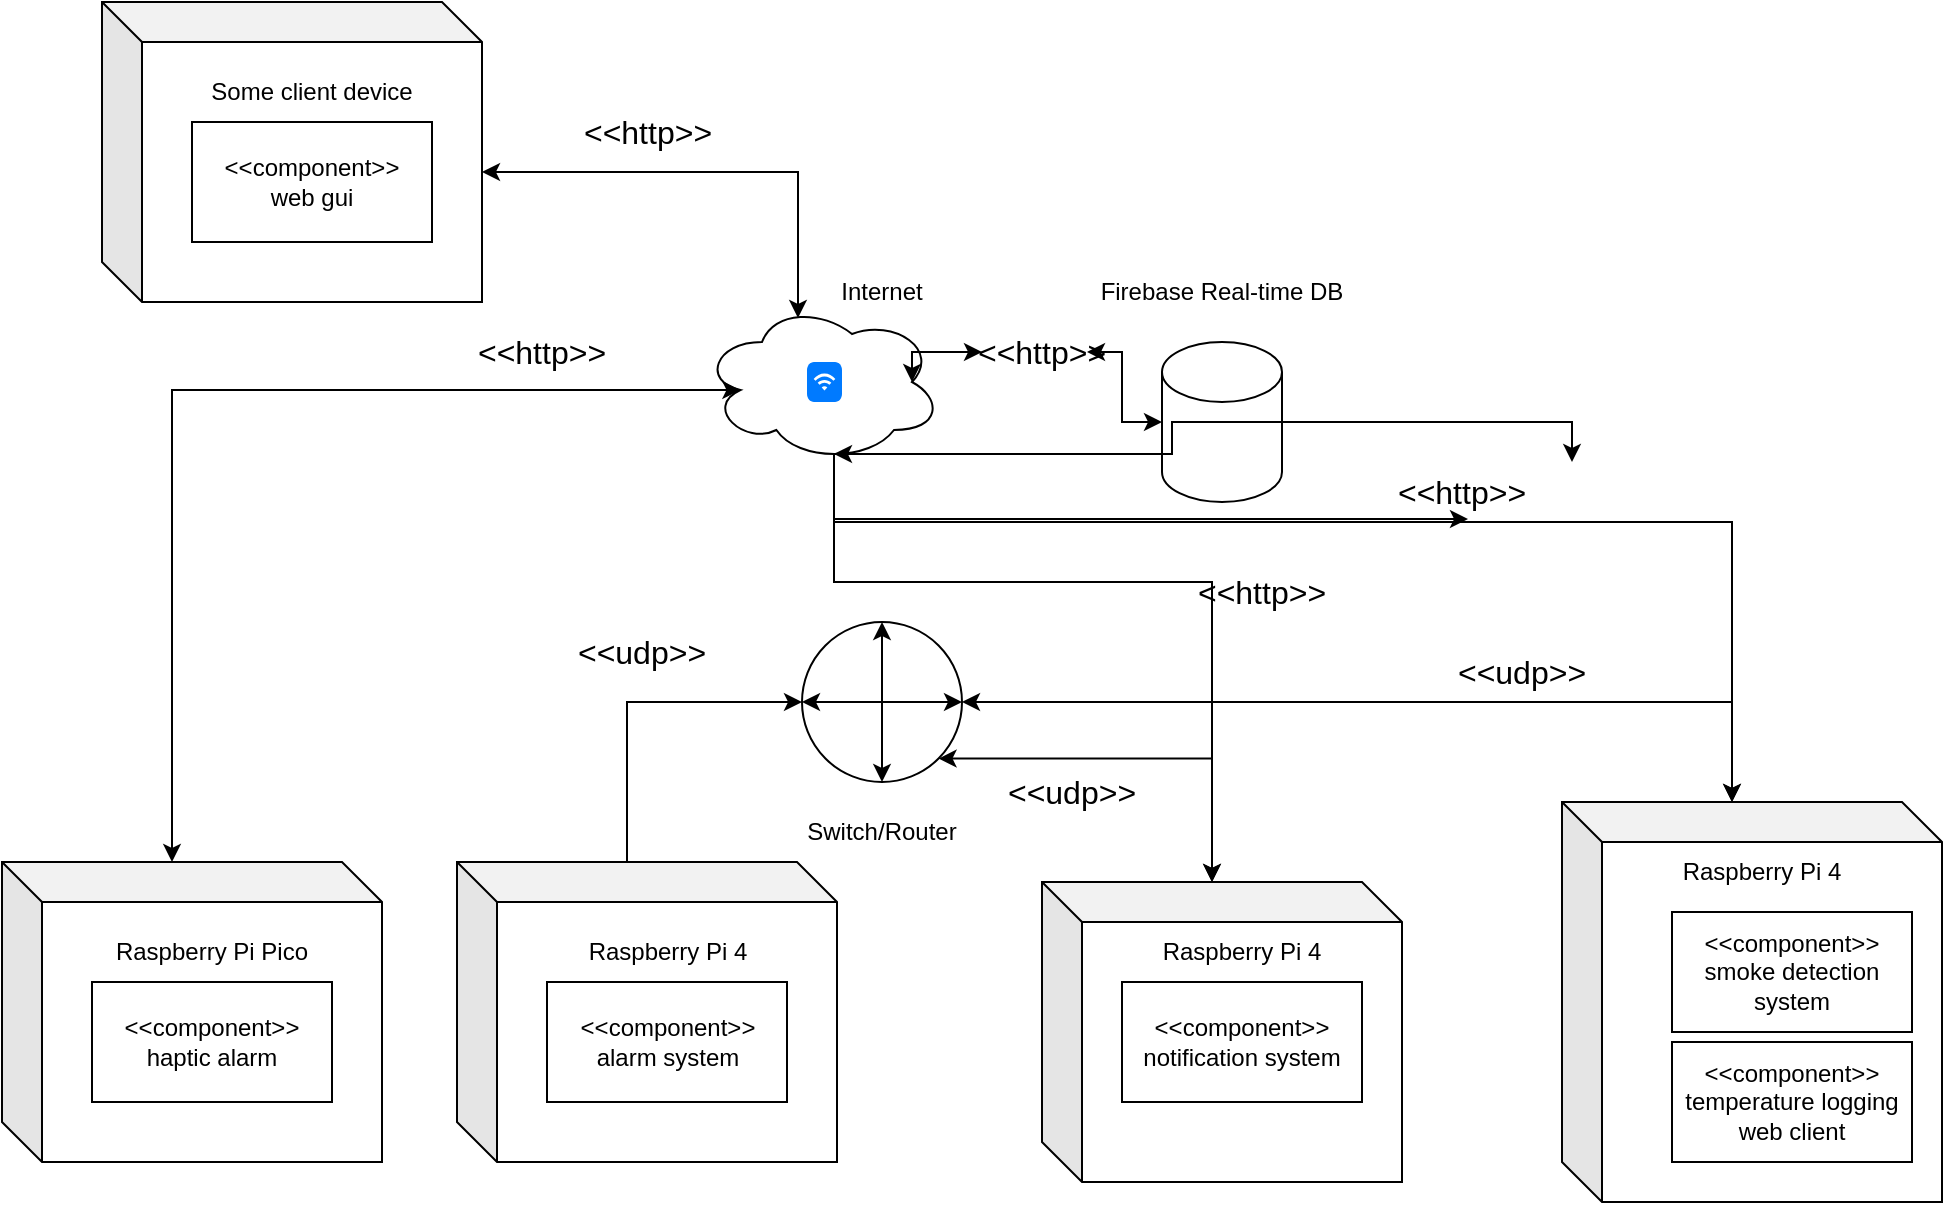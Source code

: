 <mxfile version="23.1.1" type="device">
  <diagram name="Page-1" id="8SBFVfklAt3B3amvHatq">
    <mxGraphModel dx="1156" dy="2387" grid="1" gridSize="10" guides="1" tooltips="1" connect="1" arrows="1" fold="1" page="1" pageScale="1" pageWidth="850" pageHeight="1100" math="0" shadow="0">
      <root>
        <mxCell id="0" />
        <mxCell id="1" parent="0" />
        <mxCell id="SnTm31GQBL8k4SEw-431-1" value="" style="shape=cube;whiteSpace=wrap;html=1;boundedLbl=1;backgroundOutline=1;darkOpacity=0.05;darkOpacity2=0.1;" parent="1" vertex="1">
          <mxGeometry x="60" y="310" width="190" height="150" as="geometry" />
        </mxCell>
        <mxCell id="SnTm31GQBL8k4SEw-431-2" value="" style="ellipse;whiteSpace=wrap;html=1;aspect=fixed;" parent="1" vertex="1">
          <mxGeometry x="460" y="190" width="80" height="80" as="geometry" />
        </mxCell>
        <mxCell id="SnTm31GQBL8k4SEw-431-3" value="" style="endArrow=classic;startArrow=classic;html=1;rounded=0;entryX=0.5;entryY=0;entryDx=0;entryDy=0;exitX=0.5;exitY=1;exitDx=0;exitDy=0;" parent="1" source="SnTm31GQBL8k4SEw-431-2" target="SnTm31GQBL8k4SEw-431-2" edge="1">
          <mxGeometry width="50" height="50" relative="1" as="geometry">
            <mxPoint x="630" y="380" as="sourcePoint" />
            <mxPoint x="680" y="330" as="targetPoint" />
            <Array as="points">
              <mxPoint x="500" y="230" />
            </Array>
          </mxGeometry>
        </mxCell>
        <mxCell id="SnTm31GQBL8k4SEw-431-4" value="" style="endArrow=classic;startArrow=classic;html=1;rounded=0;entryX=1;entryY=0.5;entryDx=0;entryDy=0;exitX=0;exitY=0.5;exitDx=0;exitDy=0;" parent="1" source="SnTm31GQBL8k4SEw-431-2" target="SnTm31GQBL8k4SEw-431-2" edge="1">
          <mxGeometry width="50" height="50" relative="1" as="geometry">
            <mxPoint x="510" y="280" as="sourcePoint" />
            <mxPoint x="510" y="200" as="targetPoint" />
            <Array as="points" />
          </mxGeometry>
        </mxCell>
        <mxCell id="SnTm31GQBL8k4SEw-431-5" value="Switch/Router" style="text;html=1;strokeColor=none;fillColor=none;align=center;verticalAlign=middle;whiteSpace=wrap;rounded=0;" parent="1" vertex="1">
          <mxGeometry x="440" y="280" width="120" height="30" as="geometry" />
        </mxCell>
        <mxCell id="SnTm31GQBL8k4SEw-431-6" value="" style="shape=cylinder3;whiteSpace=wrap;html=1;boundedLbl=1;backgroundOutline=1;size=15;" parent="1" vertex="1">
          <mxGeometry x="640" y="50" width="60" height="80" as="geometry" />
        </mxCell>
        <mxCell id="SnTm31GQBL8k4SEw-431-7" value="Firebase Real-time DB" style="text;html=1;strokeColor=none;fillColor=none;align=center;verticalAlign=middle;whiteSpace=wrap;rounded=0;" parent="1" vertex="1">
          <mxGeometry x="600" y="10" width="140" height="30" as="geometry" />
        </mxCell>
        <mxCell id="SnTm31GQBL8k4SEw-431-41" style="edgeStyle=orthogonalEdgeStyle;rounded=0;orthogonalLoop=1;jettySize=auto;html=1;exitX=0.55;exitY=0.95;exitDx=0;exitDy=0;exitPerimeter=0;entryX=0;entryY=0;entryDx=85;entryDy=0;entryPerimeter=0;" parent="1" source="SnTm31GQBL8k4SEw-431-8" target="SnTm31GQBL8k4SEw-431-36" edge="1">
          <mxGeometry relative="1" as="geometry">
            <mxPoint x="680" y="310" as="targetPoint" />
            <Array as="points">
              <mxPoint x="476" y="170" />
              <mxPoint x="665" y="170" />
            </Array>
          </mxGeometry>
        </mxCell>
        <mxCell id="SnTm31GQBL8k4SEw-431-8" value="" style="ellipse;shape=cloud;whiteSpace=wrap;html=1;" parent="1" vertex="1">
          <mxGeometry x="410" y="30" width="120" height="80" as="geometry" />
        </mxCell>
        <mxCell id="SnTm31GQBL8k4SEw-431-9" value="" style="html=1;strokeWidth=1;shadow=0;dashed=0;shape=mxgraph.ios7.misc.wifi;fillColor=#007AFF;strokeColor=none;buttonText=;strokeColor2=#222222;fontColor=#222222;fontSize=8;verticalLabelPosition=bottom;verticalAlign=top;align=center;sketch=0;" parent="1" vertex="1">
          <mxGeometry x="462.5" y="60" width="17.5" height="20" as="geometry" />
        </mxCell>
        <mxCell id="SnTm31GQBL8k4SEw-431-10" value="Internet" style="text;html=1;strokeColor=none;fillColor=none;align=center;verticalAlign=middle;whiteSpace=wrap;rounded=0;" parent="1" vertex="1">
          <mxGeometry x="470" y="10" width="60" height="30" as="geometry" />
        </mxCell>
        <mxCell id="SnTm31GQBL8k4SEw-431-11" value="Raspberry Pi Pico" style="text;html=1;strokeColor=none;fillColor=none;align=center;verticalAlign=middle;whiteSpace=wrap;rounded=0;" parent="1" vertex="1">
          <mxGeometry x="110" y="340" width="110" height="30" as="geometry" />
        </mxCell>
        <mxCell id="SnTm31GQBL8k4SEw-431-18" value="&lt;div&gt;&amp;lt;&amp;lt;component&amp;gt;&amp;gt;&lt;/div&gt;haptic alarm" style="rounded=0;whiteSpace=wrap;html=1;" parent="1" vertex="1">
          <mxGeometry x="105" y="370" width="120" height="60" as="geometry" />
        </mxCell>
        <mxCell id="SnTm31GQBL8k4SEw-431-19" style="edgeStyle=orthogonalEdgeStyle;rounded=0;orthogonalLoop=1;jettySize=auto;html=1;exitX=0.16;exitY=0.55;exitDx=0;exitDy=0;entryX=0;entryY=0;entryDx=85;entryDy=0;entryPerimeter=0;startArrow=classic;startFill=1;exitPerimeter=0;" parent="1" source="SnTm31GQBL8k4SEw-431-8" target="SnTm31GQBL8k4SEw-431-1" edge="1">
          <mxGeometry relative="1" as="geometry" />
        </mxCell>
        <mxCell id="SnTm31GQBL8k4SEw-431-24" style="edgeStyle=orthogonalEdgeStyle;rounded=0;orthogonalLoop=1;jettySize=auto;html=1;exitX=0;exitY=0;exitDx=85;exitDy=0;exitPerimeter=0;entryX=0;entryY=0.5;entryDx=0;entryDy=0;" parent="1" source="SnTm31GQBL8k4SEw-431-20" target="SnTm31GQBL8k4SEw-431-2" edge="1">
          <mxGeometry relative="1" as="geometry">
            <mxPoint x="410" y="270" as="targetPoint" />
          </mxGeometry>
        </mxCell>
        <mxCell id="SnTm31GQBL8k4SEw-431-20" value="" style="shape=cube;whiteSpace=wrap;html=1;boundedLbl=1;backgroundOutline=1;darkOpacity=0.05;darkOpacity2=0.1;" parent="1" vertex="1">
          <mxGeometry x="287.5" y="310" width="190" height="150" as="geometry" />
        </mxCell>
        <mxCell id="SnTm31GQBL8k4SEw-431-21" value="Raspberry Pi 4" style="text;html=1;strokeColor=none;fillColor=none;align=center;verticalAlign=middle;whiteSpace=wrap;rounded=0;" parent="1" vertex="1">
          <mxGeometry x="337.5" y="340" width="110" height="30" as="geometry" />
        </mxCell>
        <mxCell id="SnTm31GQBL8k4SEw-431-22" value="&lt;div&gt;&amp;lt;&amp;lt;component&amp;gt;&amp;gt;&lt;/div&gt;&lt;div&gt;alarm system&lt;br&gt;&lt;/div&gt;" style="rounded=0;whiteSpace=wrap;html=1;" parent="1" vertex="1">
          <mxGeometry x="332.5" y="370" width="120" height="60" as="geometry" />
        </mxCell>
        <mxCell id="SnTm31GQBL8k4SEw-431-23" style="edgeStyle=orthogonalEdgeStyle;rounded=0;orthogonalLoop=1;jettySize=auto;html=1;exitX=0;exitY=0.5;exitDx=0;exitDy=0;exitPerimeter=0;entryX=0.875;entryY=0.5;entryDx=0;entryDy=0;entryPerimeter=0;startArrow=classic;startFill=1;" parent="1" source="7gzgd3vrA8dZd8MI0p98-3" target="SnTm31GQBL8k4SEw-431-8" edge="1">
          <mxGeometry relative="1" as="geometry" />
        </mxCell>
        <mxCell id="SnTm31GQBL8k4SEw-431-25" value="" style="shape=cube;whiteSpace=wrap;html=1;boundedLbl=1;backgroundOutline=1;darkOpacity=0.05;darkOpacity2=0.1;" parent="1" vertex="1">
          <mxGeometry x="840" y="280" width="190" height="200" as="geometry" />
        </mxCell>
        <mxCell id="SnTm31GQBL8k4SEw-431-26" value="Raspberry Pi 4" style="text;html=1;strokeColor=none;fillColor=none;align=center;verticalAlign=middle;whiteSpace=wrap;rounded=0;" parent="1" vertex="1">
          <mxGeometry x="885" y="300" width="110" height="30" as="geometry" />
        </mxCell>
        <mxCell id="SnTm31GQBL8k4SEw-431-27" value="&lt;div&gt;&amp;lt;&amp;lt;component&amp;gt;&amp;gt;&lt;/div&gt;&lt;div&gt;temperature logging web client&lt;br&gt;&lt;/div&gt;" style="rounded=0;whiteSpace=wrap;html=1;" parent="1" vertex="1">
          <mxGeometry x="895" y="400" width="120" height="60" as="geometry" />
        </mxCell>
        <mxCell id="SnTm31GQBL8k4SEw-431-32" style="edgeStyle=orthogonalEdgeStyle;rounded=0;orthogonalLoop=1;jettySize=auto;html=1;exitX=1;exitY=0.5;exitDx=0;exitDy=0;entryX=0;entryY=0;entryDx=85;entryDy=0;entryPerimeter=0;startArrow=classic;startFill=1;" parent="1" source="SnTm31GQBL8k4SEw-431-2" target="SnTm31GQBL8k4SEw-431-25" edge="1">
          <mxGeometry relative="1" as="geometry" />
        </mxCell>
        <mxCell id="SnTm31GQBL8k4SEw-431-33" value="&lt;div&gt;&amp;lt;&amp;lt;component&amp;gt;&amp;gt;&lt;/div&gt;&lt;div&gt;smoke detection system&lt;br&gt;&lt;/div&gt;" style="rounded=0;whiteSpace=wrap;html=1;" parent="1" vertex="1">
          <mxGeometry x="895" y="335" width="120" height="60" as="geometry" />
        </mxCell>
        <mxCell id="SnTm31GQBL8k4SEw-431-34" style="edgeStyle=orthogonalEdgeStyle;rounded=0;orthogonalLoop=1;jettySize=auto;html=1;exitX=0.55;exitY=0.95;exitDx=0;exitDy=0;exitPerimeter=0;startArrow=classic;startFill=1;entryX=0;entryY=0;entryDx=85;entryDy=0;entryPerimeter=0;" parent="1" source="7gzgd3vrA8dZd8MI0p98-5" target="SnTm31GQBL8k4SEw-431-25" edge="1">
          <mxGeometry relative="1" as="geometry">
            <mxPoint x="540" y="96" as="sourcePoint" />
            <mxPoint x="989" y="270" as="targetPoint" />
            <Array as="points">
              <mxPoint x="476" y="140" />
              <mxPoint x="925" y="140" />
            </Array>
          </mxGeometry>
        </mxCell>
        <mxCell id="SnTm31GQBL8k4SEw-431-36" value="" style="shape=cube;whiteSpace=wrap;html=1;boundedLbl=1;backgroundOutline=1;darkOpacity=0.05;darkOpacity2=0.1;" parent="1" vertex="1">
          <mxGeometry x="580" y="320" width="180" height="150" as="geometry" />
        </mxCell>
        <mxCell id="SnTm31GQBL8k4SEw-431-37" value="Raspberry Pi 4" style="text;html=1;strokeColor=none;fillColor=none;align=center;verticalAlign=middle;whiteSpace=wrap;rounded=0;" parent="1" vertex="1">
          <mxGeometry x="625" y="340" width="110" height="30" as="geometry" />
        </mxCell>
        <mxCell id="SnTm31GQBL8k4SEw-431-39" value="&lt;div&gt;&amp;lt;&amp;lt;component&amp;gt;&amp;gt;&lt;/div&gt;&lt;div&gt;notification system&lt;br&gt;&lt;/div&gt;" style="rounded=0;whiteSpace=wrap;html=1;" parent="1" vertex="1">
          <mxGeometry x="620" y="370" width="120" height="60" as="geometry" />
        </mxCell>
        <mxCell id="SnTm31GQBL8k4SEw-431-40" style="edgeStyle=orthogonalEdgeStyle;rounded=0;orthogonalLoop=1;jettySize=auto;html=1;exitX=1;exitY=1;exitDx=0;exitDy=0;entryX=0;entryY=0;entryDx=85;entryDy=0;entryPerimeter=0;startArrow=classic;startFill=1;" parent="1" source="SnTm31GQBL8k4SEw-431-2" target="SnTm31GQBL8k4SEw-431-36" edge="1">
          <mxGeometry relative="1" as="geometry" />
        </mxCell>
        <mxCell id="SnTm31GQBL8k4SEw-431-43" value="" style="shape=cube;whiteSpace=wrap;html=1;boundedLbl=1;backgroundOutline=1;darkOpacity=0.05;darkOpacity2=0.1;" parent="1" vertex="1">
          <mxGeometry x="110" y="-120" width="190" height="150" as="geometry" />
        </mxCell>
        <mxCell id="SnTm31GQBL8k4SEw-431-44" value="Some client device" style="text;html=1;strokeColor=none;fillColor=none;align=center;verticalAlign=middle;whiteSpace=wrap;rounded=0;" parent="1" vertex="1">
          <mxGeometry x="160" y="-90" width="110" height="30" as="geometry" />
        </mxCell>
        <mxCell id="SnTm31GQBL8k4SEw-431-45" value="&lt;div&gt;&amp;lt;&amp;lt;component&amp;gt;&amp;gt;&lt;/div&gt;web gui" style="rounded=0;whiteSpace=wrap;html=1;" parent="1" vertex="1">
          <mxGeometry x="155" y="-60" width="120" height="60" as="geometry" />
        </mxCell>
        <mxCell id="SnTm31GQBL8k4SEw-431-46" style="edgeStyle=orthogonalEdgeStyle;rounded=0;orthogonalLoop=1;jettySize=auto;html=1;exitX=0;exitY=0;exitDx=190;exitDy=85;exitPerimeter=0;entryX=0.4;entryY=0.1;entryDx=0;entryDy=0;entryPerimeter=0;startArrow=classic;startFill=1;" parent="1" source="SnTm31GQBL8k4SEw-431-43" target="SnTm31GQBL8k4SEw-431-8" edge="1">
          <mxGeometry relative="1" as="geometry">
            <Array as="points">
              <mxPoint x="458" y="-35" />
            </Array>
          </mxGeometry>
        </mxCell>
        <mxCell id="7gzgd3vrA8dZd8MI0p98-1" value="&amp;lt;&amp;lt;http&amp;gt;&amp;gt;" style="text;html=1;strokeColor=none;fillColor=none;align=center;verticalAlign=middle;whiteSpace=wrap;rounded=0;fontSize=16;" vertex="1" parent="1">
          <mxGeometry x="352.5" y="-70" width="60" height="30" as="geometry" />
        </mxCell>
        <mxCell id="7gzgd3vrA8dZd8MI0p98-2" value="&amp;lt;&amp;lt;http&amp;gt;&amp;gt;" style="text;html=1;strokeColor=none;fillColor=none;align=center;verticalAlign=middle;whiteSpace=wrap;rounded=0;fontSize=16;" vertex="1" parent="1">
          <mxGeometry x="300" y="40" width="60" height="30" as="geometry" />
        </mxCell>
        <mxCell id="7gzgd3vrA8dZd8MI0p98-4" value="" style="edgeStyle=orthogonalEdgeStyle;rounded=0;orthogonalLoop=1;jettySize=auto;html=1;exitX=0;exitY=0.5;exitDx=0;exitDy=0;exitPerimeter=0;entryX=0.875;entryY=0.5;entryDx=0;entryDy=0;entryPerimeter=0;startArrow=classic;startFill=1;" edge="1" parent="1" source="SnTm31GQBL8k4SEw-431-6" target="7gzgd3vrA8dZd8MI0p98-3">
          <mxGeometry relative="1" as="geometry">
            <mxPoint x="640" y="90" as="sourcePoint" />
            <mxPoint x="515" y="70" as="targetPoint" />
          </mxGeometry>
        </mxCell>
        <mxCell id="7gzgd3vrA8dZd8MI0p98-3" value="&amp;lt;&amp;lt;http&amp;gt;&amp;gt;" style="text;html=1;strokeColor=none;fillColor=none;align=center;verticalAlign=middle;whiteSpace=wrap;rounded=0;fontSize=16;" vertex="1" parent="1">
          <mxGeometry x="550" y="40" width="60" height="30" as="geometry" />
        </mxCell>
        <mxCell id="7gzgd3vrA8dZd8MI0p98-6" value="" style="edgeStyle=orthogonalEdgeStyle;rounded=0;orthogonalLoop=1;jettySize=auto;html=1;exitX=0.55;exitY=0.95;exitDx=0;exitDy=0;exitPerimeter=0;startArrow=classic;startFill=1;entryX=0;entryY=0;entryDx=85;entryDy=0;entryPerimeter=0;" edge="1" parent="1" source="SnTm31GQBL8k4SEw-431-8" target="7gzgd3vrA8dZd8MI0p98-5">
          <mxGeometry relative="1" as="geometry">
            <mxPoint x="476" y="106" as="sourcePoint" />
            <mxPoint x="925" y="280" as="targetPoint" />
            <Array as="points" />
          </mxGeometry>
        </mxCell>
        <mxCell id="7gzgd3vrA8dZd8MI0p98-5" value="&amp;lt;&amp;lt;http&amp;gt;&amp;gt;" style="text;html=1;strokeColor=none;fillColor=none;align=center;verticalAlign=middle;whiteSpace=wrap;rounded=0;fontSize=16;" vertex="1" parent="1">
          <mxGeometry x="760" y="110" width="60" height="30" as="geometry" />
        </mxCell>
        <mxCell id="7gzgd3vrA8dZd8MI0p98-7" value="&amp;lt;&amp;lt;http&amp;gt;&amp;gt;" style="text;html=1;strokeColor=none;fillColor=none;align=center;verticalAlign=middle;whiteSpace=wrap;rounded=0;fontSize=16;" vertex="1" parent="1">
          <mxGeometry x="660" y="160" width="60" height="30" as="geometry" />
        </mxCell>
        <mxCell id="7gzgd3vrA8dZd8MI0p98-8" value="&amp;lt;&amp;lt;udp&amp;gt;&amp;gt;" style="text;html=1;strokeColor=none;fillColor=none;align=center;verticalAlign=middle;whiteSpace=wrap;rounded=0;fontSize=16;" vertex="1" parent="1">
          <mxGeometry x="350" y="190" width="60" height="30" as="geometry" />
        </mxCell>
        <mxCell id="7gzgd3vrA8dZd8MI0p98-9" value="&amp;lt;&amp;lt;udp&amp;gt;&amp;gt;" style="text;html=1;strokeColor=none;fillColor=none;align=center;verticalAlign=middle;whiteSpace=wrap;rounded=0;fontSize=16;" vertex="1" parent="1">
          <mxGeometry x="565" y="260" width="60" height="30" as="geometry" />
        </mxCell>
        <mxCell id="7gzgd3vrA8dZd8MI0p98-10" value="&amp;lt;&amp;lt;udp&amp;gt;&amp;gt;" style="text;html=1;strokeColor=none;fillColor=none;align=center;verticalAlign=middle;whiteSpace=wrap;rounded=0;fontSize=16;" vertex="1" parent="1">
          <mxGeometry x="790" y="200" width="60" height="30" as="geometry" />
        </mxCell>
      </root>
    </mxGraphModel>
  </diagram>
</mxfile>
